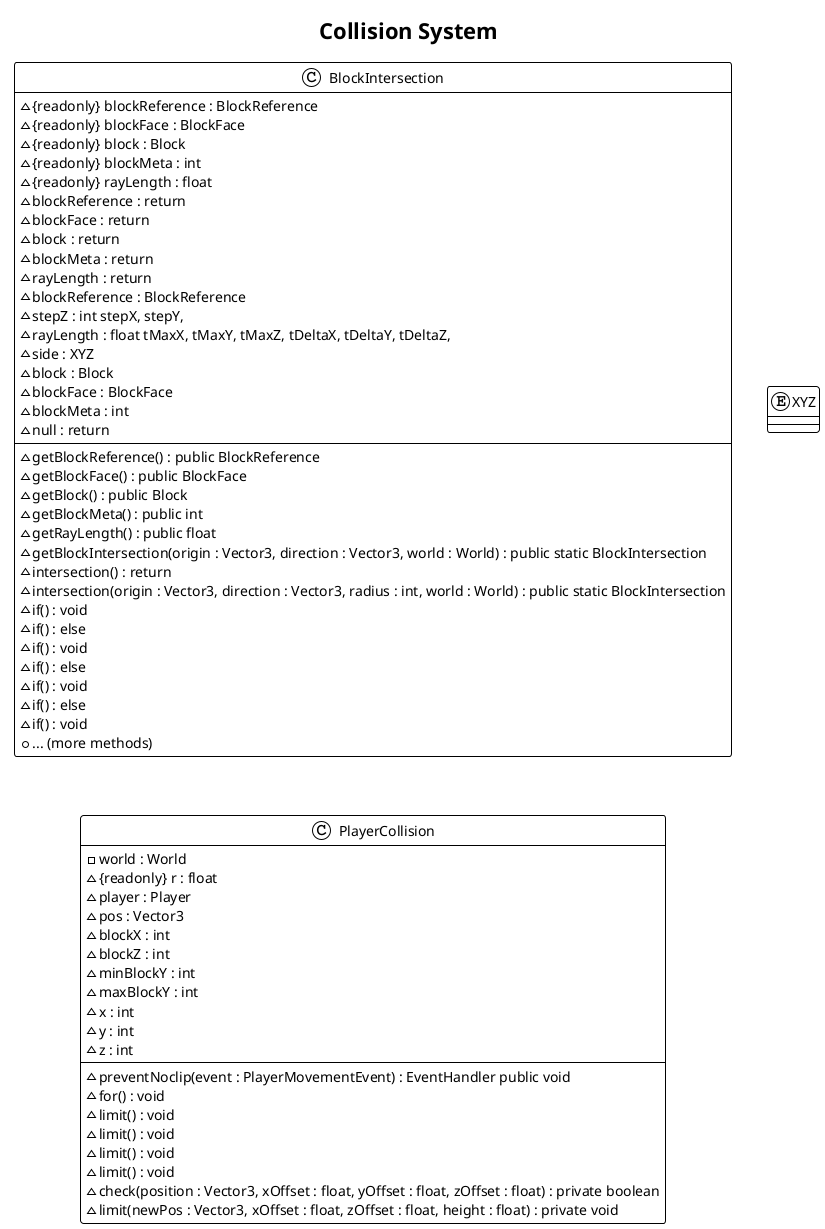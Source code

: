 @startuml Collision_System
!theme plain
title Collision System

    class BlockIntersection {
        ~{readonly} blockReference : BlockReference
        ~{readonly} blockFace : BlockFace
        ~{readonly} block : Block
        ~{readonly} blockMeta : int
        ~{readonly} rayLength : float
        ~blockReference : return
        ~blockFace : return
        ~block : return
        ~blockMeta : return
        ~rayLength : return
        ~blockReference : BlockReference
        ~stepZ : int stepX, stepY,
        ~rayLength : float tMaxX, tMaxY, tMaxZ, tDeltaX, tDeltaY, tDeltaZ,
        ~side : XYZ
        ~block : Block
        ~blockFace : BlockFace
        ~blockMeta : int
        ~null : return
        --
        ~getBlockReference() : public BlockReference
        ~getBlockFace() : public BlockFace
        ~getBlock() : public Block
        ~getBlockMeta() : public int
        ~getRayLength() : public float
        ~getBlockIntersection(origin : Vector3, direction : Vector3, world : World) : public static BlockIntersection
        ~intersection() : return
        ~intersection(origin : Vector3, direction : Vector3, radius : int, world : World) : public static BlockIntersection
        ~if() : void
        ~if() : else
        ~if() : void
        ~if() : else
        ~if() : void
        ~if() : else
        ~if() : void
        +... (more methods)
    }
    enum XYZ {
    }
    class PlayerCollision {
        -world : World
        ~{readonly} r : float
        ~player : Player
        ~pos : Vector3
        ~blockX : int
        ~blockZ : int
        ~minBlockY : int
        ~maxBlockY : int
        ~x : int
        ~y : int
        ~z : int
        --
        ~preventNoclip(event : PlayerMovementEvent) : EventHandler public void
        ~for() : void
        ~limit() : void
        ~limit() : void
        ~limit() : void
        ~limit() : void
        ~check(position : Vector3, xOffset : float, yOffset : float, zOffset : float) : private boolean
        ~limit(newPos : Vector3, xOffset : float, zOffset : float, height : float) : private void
    }
@enduml
